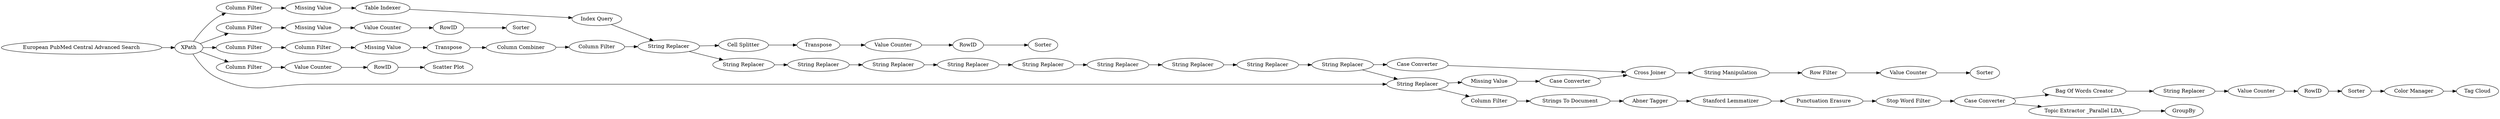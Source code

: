 digraph {
	948 -> 980
	893 -> 991
	802 -> 984
	969 -> 961
	272 -> 775
	990 -> 969
	30 -> 989
	961 -> 962
	823 -> 987
	213 -> 841
	30 -> 212
	983 -> 982
	212 -> 213
	841 -> 890
	987 -> 988
	30 -> 948
	951 -> 952
	777 -> 778
	958 -> 959
	962 -> 963
	891 -> 979
	946 -> 30
	33 -> 831
	776 -> 777
	831 -> 819
	778 -> 779
	984 -> 803
	954 -> 955
	964 -> 971
	779 -> 804
	856 -> 983
	952 -> 953
	779 -> 802
	966 -> 774
	963 -> 964
	30 -> 893
	966 -> 990
	775 -> 776
	988 -> 985
	957 -> 958
	956 -> 957
	30 -> 966
	894 -> 895
	959 -> 966
	989 -> 33
	955 -> 956
	953 -> 954
	833 -> 951
	979 -> 833
	822 -> 823
	833 -> 822
	980 -> 891
	834 -> 833
	960 -> 961
	774 -> 272
	991 -> 894
	819 -> 820
	803 -> 855
	855 -> 856
	820 -> 834
	959 -> 960
	895 -> 935
	804 -> 221
	988 [label=RowID]
	774 [label="Column Filter"]
	948 [label="Column Filter"]
	820 [label="Column Combiner"]
	823 [label=Transpose]
	963 [label="Row Filter"]
	987 [label="Value Counter"]
	855 [label=RowID]
	819 [label=Transpose]
	971 [label=Sorter]
	221 [label=GroupBy]
	803 [label="Value Counter"]
	957 [label="String Replacer"]
	959 [label="String Replacer"]
	966 [label="String Replacer"]
	935 [label=Sorter]
	985 [label=Sorter]
	802 [label="Bag Of Words Creator"]
	778 [label="Stop Word Filter"]
	952 [label="String Replacer"]
	955 [label="String Replacer"]
	984 [label="String Replacer"]
	831 [label="Missing Value"]
	775 [label="Abner Tagger"]
	979 [label="Index Query"]
	956 [label="String Replacer"]
	983 [label="Color Manager"]
	961 [label="Cross Joiner"]
	895 [label=RowID]
	822 [label="Cell Splitter"]
	982 [label="Tag Cloud"]
	969 [label="Case Converter"]
	841 [label=RowID]
	964 [label="Value Counter"]
	951 [label="String Replacer"]
	856 [label=Sorter]
	989 [label="Column Filter"]
	833 [label="String Replacer"]
	946 [label="European PubMed Central Advanced Search"]
	980 [label="Missing Value"]
	777 [label="Punctuation Erasure"]
	953 [label="String Replacer"]
	779 [label="Case Converter"]
	890 [label="Scatter Plot"]
	272 [label="Strings To Document"]
	991 [label="Missing Value"]
	894 [label="Value Counter"]
	960 [label="Case Converter"]
	776 [label="Stanford Lemmatizer"]
	834 [label="Column Filter"]
	893 [label="Column Filter"]
	891 [label="Table Indexer"]
	954 [label="String Replacer"]
	212 [label="Column Filter"]
	804 [label="Topic Extractor _Parallel LDA_"]
	990 [label="Missing Value"]
	962 [label="String Manipulation"]
	33 [label="Column Filter"]
	958 [label="String Replacer"]
	30 [label=XPath]
	213 [label="Value Counter"]
	rankdir=LR
}
